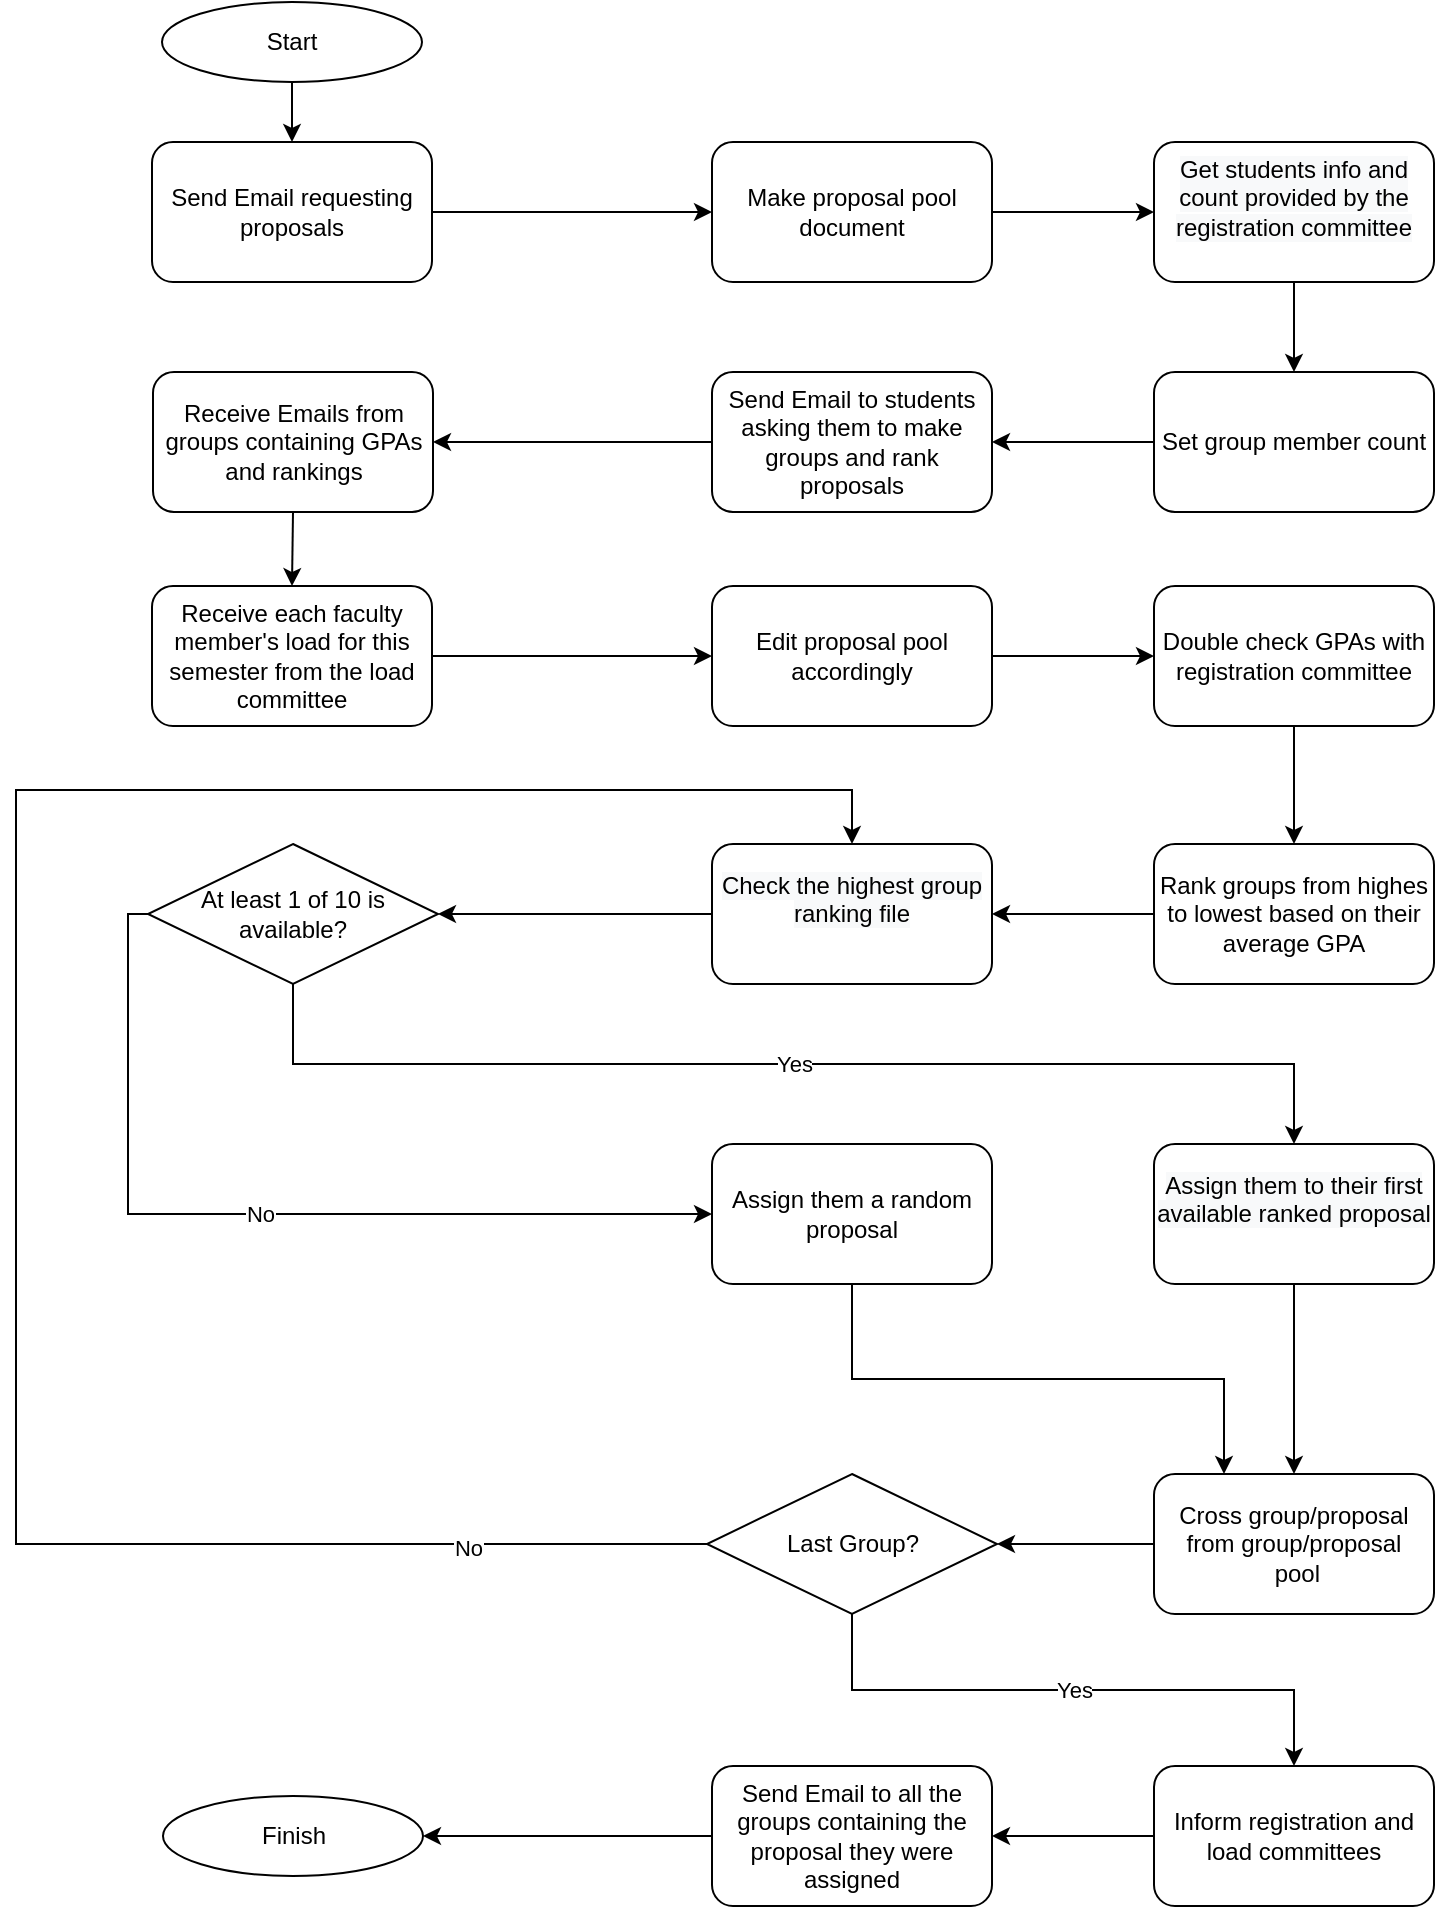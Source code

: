 <mxfile version="20.3.0" type="device"><diagram name="Page-1" id="edf60f1a-56cd-e834-aa8a-f176f3a09ee4"><mxGraphModel dx="1083" dy="927" grid="0" gridSize="10" guides="1" tooltips="1" connect="1" arrows="1" fold="1" page="0" pageScale="1" pageWidth="1100" pageHeight="850" background="none" math="0" shadow="0"><root><mxCell id="0"/><mxCell id="1" parent="0"/><mxCell id="0DPqy6ZiVsAAgJXfx9hc-7" value="Start" style="ellipse;whiteSpace=wrap;html=1;" parent="1" vertex="1"><mxGeometry x="485" y="70" width="130" height="40" as="geometry"/></mxCell><mxCell id="0DPqy6ZiVsAAgJXfx9hc-9" value="" style="endArrow=classic;html=1;rounded=0;exitX=0.5;exitY=1;exitDx=0;exitDy=0;entryX=0.5;entryY=0;entryDx=0;entryDy=0;" parent="1" source="0DPqy6ZiVsAAgJXfx9hc-7" target="0DPqy6ZiVsAAgJXfx9hc-43" edge="1"><mxGeometry width="50" height="50" relative="1" as="geometry"><mxPoint x="640" y="370" as="sourcePoint"/><mxPoint x="550" y="190" as="targetPoint"/></mxGeometry></mxCell><mxCell id="0DPqy6ZiVsAAgJXfx9hc-19" value="" style="endArrow=classic;html=1;rounded=0;exitX=0.5;exitY=1;exitDx=0;exitDy=0;entryX=0.5;entryY=0;entryDx=0;entryDy=0;" parent="1" source="0DPqy6ZiVsAAgJXfx9hc-53" target="0DPqy6ZiVsAAgJXfx9hc-52" edge="1"><mxGeometry width="50" height="50" relative="1" as="geometry"><mxPoint x="770" y="545" as="sourcePoint"/><mxPoint x="610" y="545" as="targetPoint"/></mxGeometry></mxCell><mxCell id="0DPqy6ZiVsAAgJXfx9hc-24" value="" style="endArrow=classic;html=1;rounded=0;exitX=1;exitY=0.5;exitDx=0;exitDy=0;entryX=0;entryY=0.5;entryDx=0;entryDy=0;" parent="1" source="0DPqy6ZiVsAAgJXfx9hc-61" target="0DPqy6ZiVsAAgJXfx9hc-55" edge="1"><mxGeometry width="50" height="50" relative="1" as="geometry"><mxPoint x="605" y="645" as="sourcePoint"/><mxPoint x="770" y="645" as="targetPoint"/></mxGeometry></mxCell><mxCell id="0DPqy6ZiVsAAgJXfx9hc-28" value="At least 1 of 10 is available?" style="rhombus;whiteSpace=wrap;html=1;" parent="1" vertex="1"><mxGeometry x="478" y="491" width="145" height="70" as="geometry"/></mxCell><mxCell id="0DPqy6ZiVsAAgJXfx9hc-30" value="Last Group?" style="rhombus;whiteSpace=wrap;html=1;" parent="1" vertex="1"><mxGeometry x="757.5" y="806" width="145" height="70" as="geometry"/></mxCell><mxCell id="0DPqy6ZiVsAAgJXfx9hc-42" value="Send Email to students asking them to make groups and rank proposals" style="rounded=1;whiteSpace=wrap;html=1;" parent="1" vertex="1"><mxGeometry x="760" y="255" width="140" height="70" as="geometry"/></mxCell><mxCell id="0DPqy6ZiVsAAgJXfx9hc-43" value="Send Email requesting proposals" style="rounded=1;whiteSpace=wrap;html=1;" parent="1" vertex="1"><mxGeometry x="480" y="140" width="140" height="70" as="geometry"/></mxCell><mxCell id="0DPqy6ZiVsAAgJXfx9hc-47" value="&#10;&lt;span style=&quot;color: rgb(0, 0, 0); font-family: Helvetica; font-size: 12px; font-style: normal; font-variant-ligatures: normal; font-variant-caps: normal; font-weight: 400; letter-spacing: normal; orphans: 2; text-align: center; text-indent: 0px; text-transform: none; widows: 2; word-spacing: 0px; -webkit-text-stroke-width: 0px; background-color: rgb(248, 249, 250); text-decoration-thickness: initial; text-decoration-style: initial; text-decoration-color: initial; float: none; display: inline !important;&quot;&gt;Get students info and count provided by the registration committee&lt;/span&gt;&#10;&#10;" style="rounded=1;whiteSpace=wrap;html=1;" parent="1" vertex="1"><mxGeometry x="981" y="140" width="140" height="70" as="geometry"/></mxCell><mxCell id="0DPqy6ZiVsAAgJXfx9hc-48" value="Make proposal pool document" style="rounded=1;whiteSpace=wrap;html=1;" parent="1" vertex="1"><mxGeometry x="760" y="140" width="140" height="70" as="geometry"/></mxCell><mxCell id="0DPqy6ZiVsAAgJXfx9hc-52" value="Receive each faculty member's load for this semester from the load committee" style="rounded=1;whiteSpace=wrap;html=1;" parent="1" vertex="1"><mxGeometry x="480" y="362" width="140" height="70" as="geometry"/></mxCell><mxCell id="0DPqy6ZiVsAAgJXfx9hc-55" value="Double check GPAs with registration committee" style="rounded=1;whiteSpace=wrap;html=1;" parent="1" vertex="1"><mxGeometry x="981" y="362" width="140" height="70" as="geometry"/></mxCell><mxCell id="0DPqy6ZiVsAAgJXfx9hc-58" value="&#10;&lt;span style=&quot;color: rgb(0, 0, 0); font-family: Helvetica; font-size: 12px; font-style: normal; font-variant-ligatures: normal; font-variant-caps: normal; font-weight: 400; letter-spacing: normal; orphans: 2; text-align: center; text-indent: 0px; text-transform: none; widows: 2; word-spacing: 0px; -webkit-text-stroke-width: 0px; background-color: rgb(248, 249, 250); text-decoration-thickness: initial; text-decoration-style: initial; text-decoration-color: initial; float: none; display: inline !important;&quot;&gt;Assign them to their first available ranked proposal&lt;/span&gt;&#10;&#10;" style="rounded=1;whiteSpace=wrap;html=1;" parent="1" vertex="1"><mxGeometry x="981" y="641" width="140" height="70" as="geometry"/></mxCell><mxCell id="0DPqy6ZiVsAAgJXfx9hc-59" value="&#10;&lt;span style=&quot;color: rgb(0, 0, 0); font-family: Helvetica; font-size: 12px; font-style: normal; font-variant-ligatures: normal; font-variant-caps: normal; font-weight: 400; letter-spacing: normal; orphans: 2; text-align: center; text-indent: 0px; text-transform: none; widows: 2; word-spacing: 0px; -webkit-text-stroke-width: 0px; background-color: rgb(248, 249, 250); text-decoration-thickness: initial; text-decoration-style: initial; text-decoration-color: initial; float: none; display: inline !important;&quot;&gt;Check the highest group ranking file&lt;/span&gt;&#10;&#10;" style="rounded=1;whiteSpace=wrap;html=1;" parent="1" vertex="1"><mxGeometry x="760" y="491" width="140" height="70" as="geometry"/></mxCell><mxCell id="0DPqy6ZiVsAAgJXfx9hc-60" value="Rank groups from highes to lowest based on their average GPA" style="rounded=1;whiteSpace=wrap;html=1;" parent="1" vertex="1"><mxGeometry x="981" y="491" width="140" height="70" as="geometry"/></mxCell><mxCell id="0DPqy6ZiVsAAgJXfx9hc-61" value="Edit proposal pool accordingly" style="rounded=1;whiteSpace=wrap;html=1;" parent="1" vertex="1"><mxGeometry x="760" y="362" width="140" height="70" as="geometry"/></mxCell><mxCell id="0DPqy6ZiVsAAgJXfx9hc-64" value="Assign them a random proposal" style="rounded=1;whiteSpace=wrap;html=1;" parent="1" vertex="1"><mxGeometry x="760" y="641" width="140" height="70" as="geometry"/></mxCell><mxCell id="0DPqy6ZiVsAAgJXfx9hc-65" value="Cross group/proposal from group/proposal&lt;br&gt;&amp;nbsp;pool" style="rounded=1;whiteSpace=wrap;html=1;" parent="1" vertex="1"><mxGeometry x="981" y="806" width="140" height="70" as="geometry"/></mxCell><mxCell id="0DPqy6ZiVsAAgJXfx9hc-66" value="" style="endArrow=classic;html=1;rounded=0;exitX=1;exitY=0.5;exitDx=0;exitDy=0;entryX=0;entryY=0.5;entryDx=0;entryDy=0;" parent="1" source="0DPqy6ZiVsAAgJXfx9hc-48" target="0DPqy6ZiVsAAgJXfx9hc-47" edge="1"><mxGeometry width="50" height="50" relative="1" as="geometry"><mxPoint x="640" y="430" as="sourcePoint"/><mxPoint x="690" y="380" as="targetPoint"/></mxGeometry></mxCell><mxCell id="0DPqy6ZiVsAAgJXfx9hc-53" value="Receive Emails from groups containing GPAs and rankings" style="rounded=1;whiteSpace=wrap;html=1;" parent="1" vertex="1"><mxGeometry x="480.5" y="255" width="140" height="70" as="geometry"/></mxCell><mxCell id="0DPqy6ZiVsAAgJXfx9hc-68" value="" style="endArrow=classic;html=1;rounded=0;exitX=0;exitY=0.5;exitDx=0;exitDy=0;entryX=1;entryY=0.5;entryDx=0;entryDy=0;" parent="1" source="0DPqy6ZiVsAAgJXfx9hc-42" target="0DPqy6ZiVsAAgJXfx9hc-53" edge="1"><mxGeometry width="50" height="50" relative="1" as="geometry"><mxPoint x="640" y="430" as="sourcePoint"/><mxPoint x="690" y="380" as="targetPoint"/></mxGeometry></mxCell><mxCell id="0DPqy6ZiVsAAgJXfx9hc-69" value="" style="endArrow=classic;html=1;rounded=0;exitX=1;exitY=0.5;exitDx=0;exitDy=0;" parent="1" source="0DPqy6ZiVsAAgJXfx9hc-52" target="0DPqy6ZiVsAAgJXfx9hc-61" edge="1"><mxGeometry width="50" height="50" relative="1" as="geometry"><mxPoint x="640" y="430" as="sourcePoint"/><mxPoint x="690" y="380" as="targetPoint"/></mxGeometry></mxCell><mxCell id="0DPqy6ZiVsAAgJXfx9hc-70" value="" style="endArrow=classic;html=1;rounded=0;exitX=0.5;exitY=1;exitDx=0;exitDy=0;entryX=0.5;entryY=0;entryDx=0;entryDy=0;" parent="1" source="0DPqy6ZiVsAAgJXfx9hc-55" target="0DPqy6ZiVsAAgJXfx9hc-60" edge="1"><mxGeometry width="50" height="50" relative="1" as="geometry"><mxPoint x="640" y="630" as="sourcePoint"/><mxPoint x="690" y="580" as="targetPoint"/></mxGeometry></mxCell><mxCell id="0DPqy6ZiVsAAgJXfx9hc-71" value="" style="endArrow=classic;html=1;rounded=0;exitX=0;exitY=0.5;exitDx=0;exitDy=0;entryX=1;entryY=0.5;entryDx=0;entryDy=0;" parent="1" source="0DPqy6ZiVsAAgJXfx9hc-60" target="0DPqy6ZiVsAAgJXfx9hc-59" edge="1"><mxGeometry width="50" height="50" relative="1" as="geometry"><mxPoint x="640" y="630" as="sourcePoint"/><mxPoint x="690" y="580" as="targetPoint"/></mxGeometry></mxCell><mxCell id="0DPqy6ZiVsAAgJXfx9hc-79" value="Yes" style="endArrow=classic;html=1;rounded=0;exitX=0.5;exitY=1;exitDx=0;exitDy=0;entryX=0.5;entryY=0;entryDx=0;entryDy=0;edgeStyle=orthogonalEdgeStyle;" parent="1" source="0DPqy6ZiVsAAgJXfx9hc-30" target="0DPqy6ZiVsAAgJXfx9hc-81" edge="1"><mxGeometry width="50" height="50" relative="1" as="geometry"><mxPoint x="640" y="1130" as="sourcePoint"/><mxPoint x="830" y="1190" as="targetPoint"/></mxGeometry></mxCell><mxCell id="0DPqy6ZiVsAAgJXfx9hc-80" value="Send Email to all the groups containing the proposal they were assigned" style="rounded=1;whiteSpace=wrap;html=1;" parent="1" vertex="1"><mxGeometry x="760" y="952" width="140" height="70" as="geometry"/></mxCell><mxCell id="0DPqy6ZiVsAAgJXfx9hc-81" value="Inform registration and load committees" style="rounded=1;whiteSpace=wrap;html=1;" parent="1" vertex="1"><mxGeometry x="981" y="952" width="140" height="70" as="geometry"/></mxCell><mxCell id="0DPqy6ZiVsAAgJXfx9hc-82" value="" style="endArrow=classic;html=1;rounded=0;exitX=0;exitY=0.5;exitDx=0;exitDy=0;entryX=1;entryY=0.5;entryDx=0;entryDy=0;" parent="1" source="0DPqy6ZiVsAAgJXfx9hc-81" target="0DPqy6ZiVsAAgJXfx9hc-80" edge="1"><mxGeometry width="50" height="50" relative="1" as="geometry"><mxPoint x="640" y="1060" as="sourcePoint"/><mxPoint x="690" y="1010" as="targetPoint"/></mxGeometry></mxCell><mxCell id="0DPqy6ZiVsAAgJXfx9hc-83" value="Finish" style="ellipse;whiteSpace=wrap;html=1;" parent="1" vertex="1"><mxGeometry x="485.5" y="967" width="130" height="40" as="geometry"/></mxCell><mxCell id="0DPqy6ZiVsAAgJXfx9hc-84" value="" style="endArrow=classic;html=1;rounded=0;exitX=0;exitY=0.5;exitDx=0;exitDy=0;" parent="1" source="0DPqy6ZiVsAAgJXfx9hc-80" target="0DPqy6ZiVsAAgJXfx9hc-83" edge="1"><mxGeometry width="50" height="50" relative="1" as="geometry"><mxPoint x="640" y="1340" as="sourcePoint"/><mxPoint x="550" y="1380" as="targetPoint"/></mxGeometry></mxCell><mxCell id="0DPqy6ZiVsAAgJXfx9hc-85" value="" style="endArrow=classic;html=1;rounded=0;exitX=1;exitY=0.5;exitDx=0;exitDy=0;entryX=0;entryY=0.5;entryDx=0;entryDy=0;" parent="1" source="0DPqy6ZiVsAAgJXfx9hc-43" target="0DPqy6ZiVsAAgJXfx9hc-48" edge="1"><mxGeometry width="50" height="50" relative="1" as="geometry"><mxPoint x="529" y="315" as="sourcePoint"/><mxPoint x="579" y="265" as="targetPoint"/></mxGeometry></mxCell><mxCell id="0DPqy6ZiVsAAgJXfx9hc-86" value="Set group member count" style="rounded=1;whiteSpace=wrap;html=1;" parent="1" vertex="1"><mxGeometry x="981" y="255" width="140" height="70" as="geometry"/></mxCell><mxCell id="0DPqy6ZiVsAAgJXfx9hc-87" value="" style="endArrow=classic;html=1;rounded=0;exitX=0.5;exitY=1;exitDx=0;exitDy=0;entryX=0.5;entryY=0;entryDx=0;entryDy=0;" parent="1" source="0DPqy6ZiVsAAgJXfx9hc-47" target="0DPqy6ZiVsAAgJXfx9hc-86" edge="1"><mxGeometry width="50" height="50" relative="1" as="geometry"><mxPoint x="528" y="322" as="sourcePoint"/><mxPoint x="623" y="277" as="targetPoint"/></mxGeometry></mxCell><mxCell id="0DPqy6ZiVsAAgJXfx9hc-88" value="" style="endArrow=classic;html=1;rounded=0;exitX=0;exitY=0.5;exitDx=0;exitDy=0;entryX=1;entryY=0.5;entryDx=0;entryDy=0;" parent="1" source="0DPqy6ZiVsAAgJXfx9hc-86" target="0DPqy6ZiVsAAgJXfx9hc-42" edge="1"><mxGeometry width="50" height="50" relative="1" as="geometry"><mxPoint x="528" y="322" as="sourcePoint"/><mxPoint x="578" y="272" as="targetPoint"/></mxGeometry></mxCell><mxCell id="0DPqy6ZiVsAAgJXfx9hc-89" value="" style="endArrow=classic;html=1;rounded=0;exitX=0.5;exitY=1;exitDx=0;exitDy=0;entryX=0.5;entryY=0;entryDx=0;entryDy=0;" parent="1" source="0DPqy6ZiVsAAgJXfx9hc-58" target="0DPqy6ZiVsAAgJXfx9hc-65" edge="1"><mxGeometry width="50" height="50" relative="1" as="geometry"><mxPoint x="528" y="922" as="sourcePoint"/><mxPoint x="578" y="872" as="targetPoint"/></mxGeometry></mxCell><mxCell id="riiCmvZYbHaxipPt9W9f-1" value="Yes" style="endArrow=classic;html=1;rounded=0;exitX=0.5;exitY=1;exitDx=0;exitDy=0;entryX=0.5;entryY=0;entryDx=0;entryDy=0;edgeStyle=orthogonalEdgeStyle;" edge="1" parent="1" source="0DPqy6ZiVsAAgJXfx9hc-28" target="0DPqy6ZiVsAAgJXfx9hc-58"><mxGeometry width="50" height="50" relative="1" as="geometry"><mxPoint x="647" y="808" as="sourcePoint"/><mxPoint x="697" y="758" as="targetPoint"/></mxGeometry></mxCell><mxCell id="riiCmvZYbHaxipPt9W9f-2" value="" style="endArrow=classic;html=1;rounded=0;exitX=0;exitY=0.5;exitDx=0;exitDy=0;entryX=1;entryY=0.5;entryDx=0;entryDy=0;" edge="1" parent="1" source="0DPqy6ZiVsAAgJXfx9hc-59" target="0DPqy6ZiVsAAgJXfx9hc-28"><mxGeometry width="50" height="50" relative="1" as="geometry"><mxPoint x="647" y="608" as="sourcePoint"/><mxPoint x="697" y="558" as="targetPoint"/></mxGeometry></mxCell><mxCell id="riiCmvZYbHaxipPt9W9f-3" value="No" style="endArrow=classic;html=1;rounded=0;exitX=0;exitY=0.5;exitDx=0;exitDy=0;entryX=0;entryY=0.5;entryDx=0;entryDy=0;edgeStyle=orthogonalEdgeStyle;" edge="1" parent="1" source="0DPqy6ZiVsAAgJXfx9hc-28" target="0DPqy6ZiVsAAgJXfx9hc-64"><mxGeometry width="50" height="50" relative="1" as="geometry"><mxPoint x="647" y="608" as="sourcePoint"/><mxPoint x="697" y="558" as="targetPoint"/></mxGeometry></mxCell><mxCell id="riiCmvZYbHaxipPt9W9f-4" value="" style="endArrow=classic;html=1;rounded=0;exitX=0.5;exitY=1;exitDx=0;exitDy=0;entryX=0.25;entryY=0;entryDx=0;entryDy=0;edgeStyle=orthogonalEdgeStyle;" edge="1" parent="1" source="0DPqy6ZiVsAAgJXfx9hc-64" target="0DPqy6ZiVsAAgJXfx9hc-65"><mxGeometry width="50" height="50" relative="1" as="geometry"><mxPoint x="647" y="908" as="sourcePoint"/><mxPoint x="697" y="858" as="targetPoint"/></mxGeometry></mxCell><mxCell id="riiCmvZYbHaxipPt9W9f-5" value="" style="endArrow=classic;html=1;rounded=0;exitX=0;exitY=0.5;exitDx=0;exitDy=0;entryX=1;entryY=0.5;entryDx=0;entryDy=0;" edge="1" parent="1" source="0DPqy6ZiVsAAgJXfx9hc-65" target="0DPqy6ZiVsAAgJXfx9hc-30"><mxGeometry width="50" height="50" relative="1" as="geometry"><mxPoint x="647" y="908" as="sourcePoint"/><mxPoint x="697" y="858" as="targetPoint"/></mxGeometry></mxCell><mxCell id="riiCmvZYbHaxipPt9W9f-7" value="No" style="endArrow=classic;html=1;rounded=0;exitX=0;exitY=0.5;exitDx=0;exitDy=0;entryX=0.5;entryY=0;entryDx=0;entryDy=0;edgeStyle=orthogonalEdgeStyle;" edge="1" parent="1" source="0DPqy6ZiVsAAgJXfx9hc-30" target="0DPqy6ZiVsAAgJXfx9hc-59"><mxGeometry x="-0.795" y="2" width="50" height="50" relative="1" as="geometry"><mxPoint x="647" y="608" as="sourcePoint"/><mxPoint x="697" y="558" as="targetPoint"/><Array as="points"><mxPoint x="412" y="841"/><mxPoint x="412" y="464"/><mxPoint x="830" y="464"/></Array><mxPoint as="offset"/></mxGeometry></mxCell></root></mxGraphModel></diagram></mxfile>